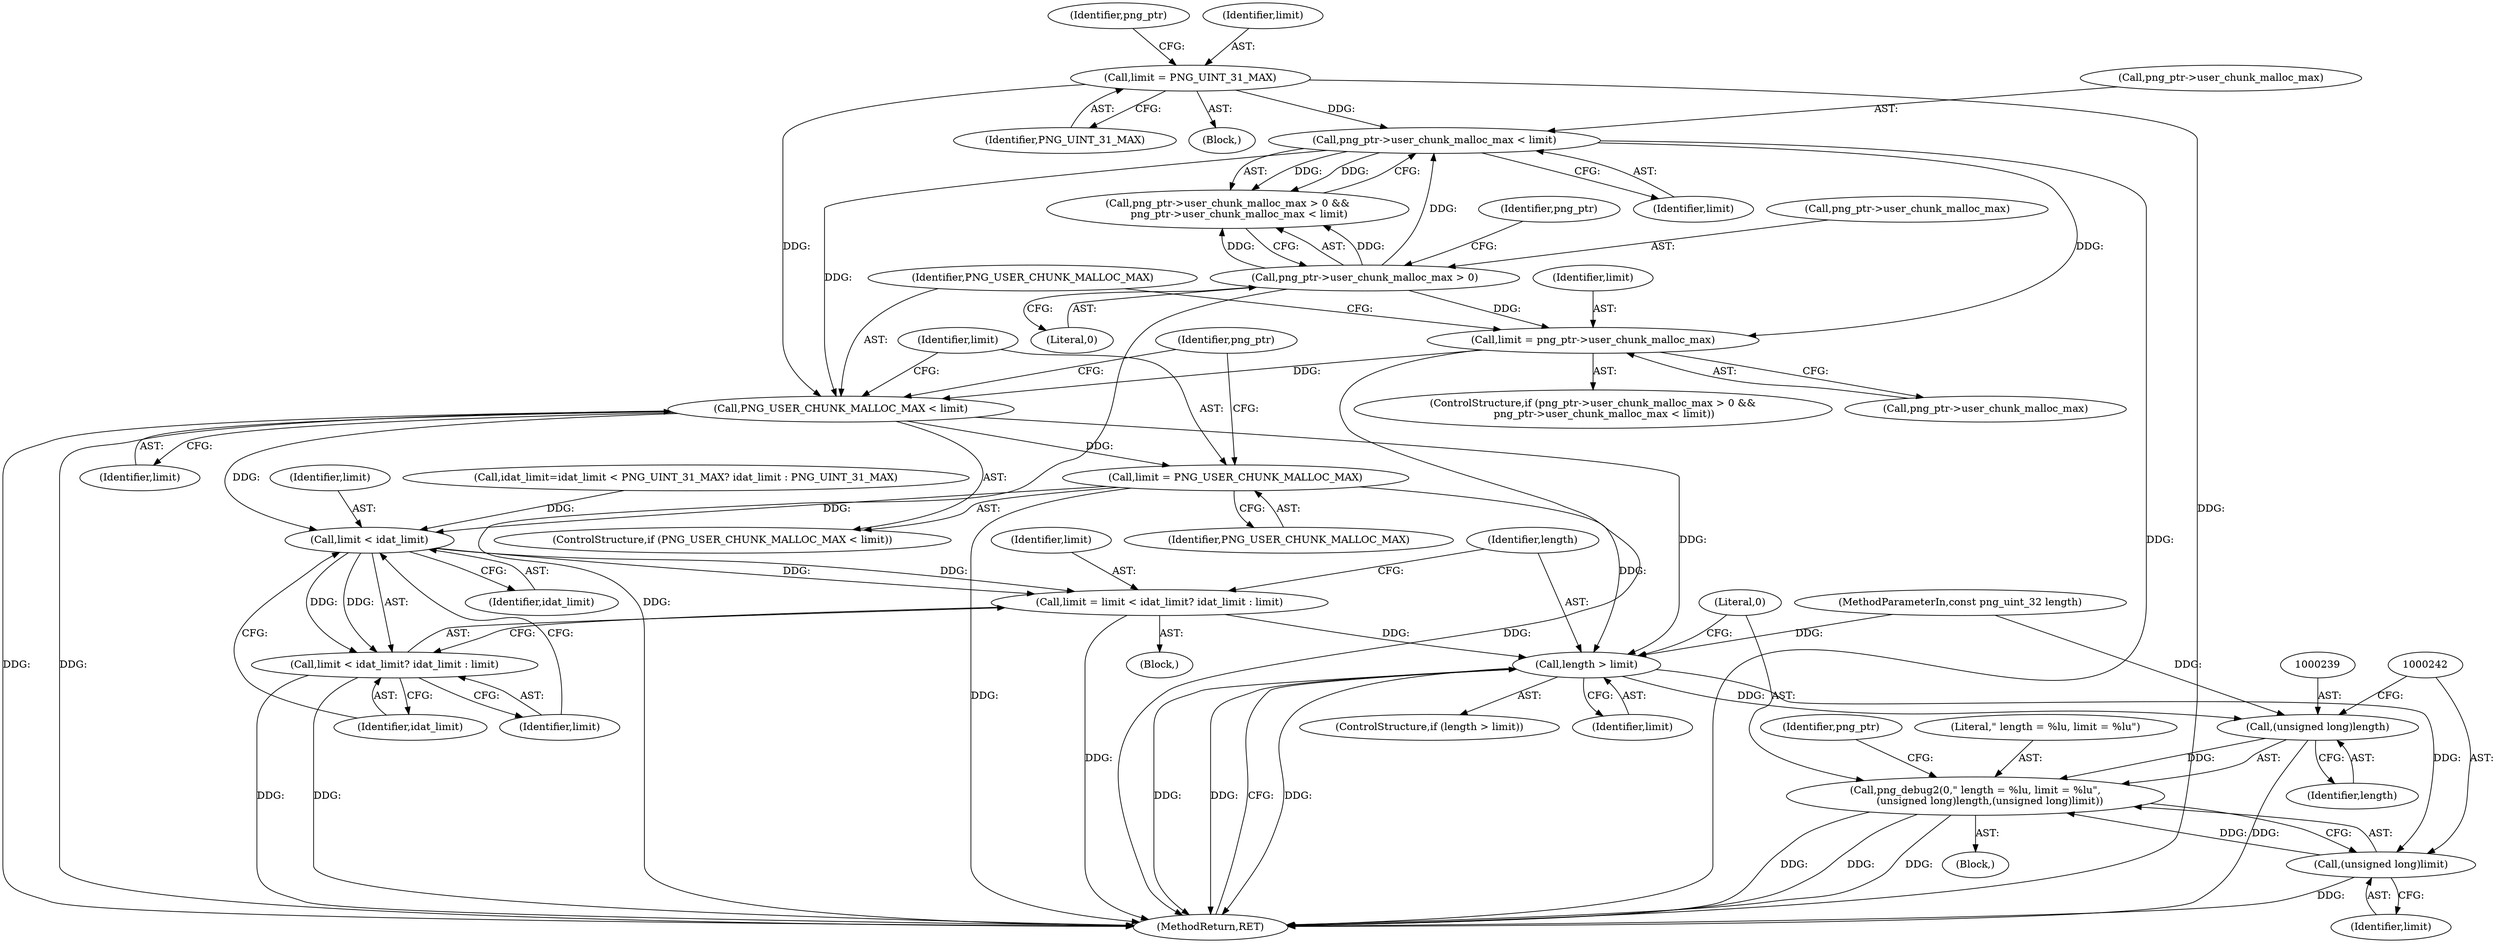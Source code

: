 digraph "0_libpng_8a05766cb74af05c04c53e6c9d60c13fc4d59bf2@API" {
"1000121" [label="(Call,limit = png_ptr->user_chunk_malloc_max)"];
"1000116" [label="(Call,png_ptr->user_chunk_malloc_max < limit)"];
"1000111" [label="(Call,png_ptr->user_chunk_malloc_max > 0)"];
"1000106" [label="(Call,limit = PNG_UINT_31_MAX)"];
"1000127" [label="(Call,PNG_USER_CHUNK_MALLOC_MAX < limit)"];
"1000130" [label="(Call,limit = PNG_USER_CHUNK_MALLOC_MAX)"];
"1000225" [label="(Call,limit < idat_limit)"];
"1000222" [label="(Call,limit = limit < idat_limit? idat_limit : limit)"];
"1000231" [label="(Call,length > limit)"];
"1000238" [label="(Call,(unsigned long)length)"];
"1000235" [label="(Call,png_debug2(0,\" length = %lu, limit = %lu\",\n         (unsigned long)length,(unsigned long)limit))"];
"1000241" [label="(Call,(unsigned long)limit)"];
"1000224" [label="(Call,limit < idat_limit? idat_limit : limit)"];
"1000108" [label="(Identifier,PNG_UINT_31_MAX)"];
"1000116" [label="(Call,png_ptr->user_chunk_malloc_max < limit)"];
"1000226" [label="(Identifier,limit)"];
"1000130" [label="(Call,limit = PNG_USER_CHUNK_MALLOC_MAX)"];
"1000109" [label="(ControlStructure,if (png_ptr->user_chunk_malloc_max > 0 &&\n       png_ptr->user_chunk_malloc_max < limit))"];
"1000111" [label="(Call,png_ptr->user_chunk_malloc_max > 0)"];
"1000247" [label="(MethodReturn,RET)"];
"1000117" [label="(Call,png_ptr->user_chunk_malloc_max)"];
"1000106" [label="(Call,limit = PNG_UINT_31_MAX)"];
"1000235" [label="(Call,png_debug2(0,\" length = %lu, limit = %lu\",\n         (unsigned long)length,(unsigned long)limit))"];
"1000243" [label="(Identifier,limit)"];
"1000223" [label="(Identifier,limit)"];
"1000232" [label="(Identifier,length)"];
"1000237" [label="(Literal,\" length = %lu, limit = %lu\")"];
"1000136" [label="(Identifier,png_ptr)"];
"1000120" [label="(Identifier,limit)"];
"1000110" [label="(Call,png_ptr->user_chunk_malloc_max > 0 &&\n       png_ptr->user_chunk_malloc_max < limit)"];
"1000115" [label="(Literal,0)"];
"1000225" [label="(Call,limit < idat_limit)"];
"1000127" [label="(Call,PNG_USER_CHUNK_MALLOC_MAX < limit)"];
"1000240" [label="(Identifier,length)"];
"1000236" [label="(Literal,0)"];
"1000118" [label="(Identifier,png_ptr)"];
"1000113" [label="(Identifier,png_ptr)"];
"1000230" [label="(ControlStructure,if (length > limit))"];
"1000123" [label="(Call,png_ptr->user_chunk_malloc_max)"];
"1000129" [label="(Identifier,limit)"];
"1000131" [label="(Identifier,limit)"];
"1000112" [label="(Call,png_ptr->user_chunk_malloc_max)"];
"1000227" [label="(Identifier,idat_limit)"];
"1000241" [label="(Call,(unsigned long)limit)"];
"1000128" [label="(Identifier,PNG_USER_CHUNK_MALLOC_MAX)"];
"1000238" [label="(Call,(unsigned long)length)"];
"1000224" [label="(Call,limit < idat_limit? idat_limit : limit)"];
"1000231" [label="(Call,length > limit)"];
"1000222" [label="(Call,limit = limit < idat_limit? idat_limit : limit)"];
"1000228" [label="(Identifier,idat_limit)"];
"1000107" [label="(Identifier,limit)"];
"1000214" [label="(Call,idat_limit=idat_limit < PNG_UINT_31_MAX? idat_limit : PNG_UINT_31_MAX)"];
"1000245" [label="(Identifier,png_ptr)"];
"1000233" [label="(Identifier,limit)"];
"1000234" [label="(Block,)"];
"1000139" [label="(Block,)"];
"1000122" [label="(Identifier,limit)"];
"1000103" [label="(MethodParameterIn,const png_uint_32 length)"];
"1000126" [label="(ControlStructure,if (PNG_USER_CHUNK_MALLOC_MAX < limit))"];
"1000104" [label="(Block,)"];
"1000132" [label="(Identifier,PNG_USER_CHUNK_MALLOC_MAX)"];
"1000229" [label="(Identifier,limit)"];
"1000121" [label="(Call,limit = png_ptr->user_chunk_malloc_max)"];
"1000121" -> "1000109"  [label="AST: "];
"1000121" -> "1000123"  [label="CFG: "];
"1000122" -> "1000121"  [label="AST: "];
"1000123" -> "1000121"  [label="AST: "];
"1000128" -> "1000121"  [label="CFG: "];
"1000121" -> "1000247"  [label="DDG: "];
"1000116" -> "1000121"  [label="DDG: "];
"1000111" -> "1000121"  [label="DDG: "];
"1000121" -> "1000127"  [label="DDG: "];
"1000116" -> "1000110"  [label="AST: "];
"1000116" -> "1000120"  [label="CFG: "];
"1000117" -> "1000116"  [label="AST: "];
"1000120" -> "1000116"  [label="AST: "];
"1000110" -> "1000116"  [label="CFG: "];
"1000116" -> "1000247"  [label="DDG: "];
"1000116" -> "1000110"  [label="DDG: "];
"1000116" -> "1000110"  [label="DDG: "];
"1000111" -> "1000116"  [label="DDG: "];
"1000106" -> "1000116"  [label="DDG: "];
"1000116" -> "1000127"  [label="DDG: "];
"1000111" -> "1000110"  [label="AST: "];
"1000111" -> "1000115"  [label="CFG: "];
"1000112" -> "1000111"  [label="AST: "];
"1000115" -> "1000111"  [label="AST: "];
"1000118" -> "1000111"  [label="CFG: "];
"1000110" -> "1000111"  [label="CFG: "];
"1000111" -> "1000247"  [label="DDG: "];
"1000111" -> "1000110"  [label="DDG: "];
"1000111" -> "1000110"  [label="DDG: "];
"1000106" -> "1000104"  [label="AST: "];
"1000106" -> "1000108"  [label="CFG: "];
"1000107" -> "1000106"  [label="AST: "];
"1000108" -> "1000106"  [label="AST: "];
"1000113" -> "1000106"  [label="CFG: "];
"1000106" -> "1000247"  [label="DDG: "];
"1000106" -> "1000127"  [label="DDG: "];
"1000127" -> "1000126"  [label="AST: "];
"1000127" -> "1000129"  [label="CFG: "];
"1000128" -> "1000127"  [label="AST: "];
"1000129" -> "1000127"  [label="AST: "];
"1000131" -> "1000127"  [label="CFG: "];
"1000136" -> "1000127"  [label="CFG: "];
"1000127" -> "1000247"  [label="DDG: "];
"1000127" -> "1000247"  [label="DDG: "];
"1000127" -> "1000130"  [label="DDG: "];
"1000127" -> "1000225"  [label="DDG: "];
"1000127" -> "1000231"  [label="DDG: "];
"1000130" -> "1000126"  [label="AST: "];
"1000130" -> "1000132"  [label="CFG: "];
"1000131" -> "1000130"  [label="AST: "];
"1000132" -> "1000130"  [label="AST: "];
"1000136" -> "1000130"  [label="CFG: "];
"1000130" -> "1000247"  [label="DDG: "];
"1000130" -> "1000225"  [label="DDG: "];
"1000130" -> "1000231"  [label="DDG: "];
"1000225" -> "1000224"  [label="AST: "];
"1000225" -> "1000227"  [label="CFG: "];
"1000226" -> "1000225"  [label="AST: "];
"1000227" -> "1000225"  [label="AST: "];
"1000228" -> "1000225"  [label="CFG: "];
"1000229" -> "1000225"  [label="CFG: "];
"1000225" -> "1000222"  [label="DDG: "];
"1000225" -> "1000222"  [label="DDG: "];
"1000214" -> "1000225"  [label="DDG: "];
"1000225" -> "1000224"  [label="DDG: "];
"1000225" -> "1000224"  [label="DDG: "];
"1000222" -> "1000139"  [label="AST: "];
"1000222" -> "1000224"  [label="CFG: "];
"1000223" -> "1000222"  [label="AST: "];
"1000224" -> "1000222"  [label="AST: "];
"1000232" -> "1000222"  [label="CFG: "];
"1000222" -> "1000247"  [label="DDG: "];
"1000222" -> "1000231"  [label="DDG: "];
"1000231" -> "1000230"  [label="AST: "];
"1000231" -> "1000233"  [label="CFG: "];
"1000232" -> "1000231"  [label="AST: "];
"1000233" -> "1000231"  [label="AST: "];
"1000236" -> "1000231"  [label="CFG: "];
"1000247" -> "1000231"  [label="CFG: "];
"1000231" -> "1000247"  [label="DDG: "];
"1000231" -> "1000247"  [label="DDG: "];
"1000231" -> "1000247"  [label="DDG: "];
"1000103" -> "1000231"  [label="DDG: "];
"1000231" -> "1000238"  [label="DDG: "];
"1000231" -> "1000241"  [label="DDG: "];
"1000238" -> "1000235"  [label="AST: "];
"1000238" -> "1000240"  [label="CFG: "];
"1000239" -> "1000238"  [label="AST: "];
"1000240" -> "1000238"  [label="AST: "];
"1000242" -> "1000238"  [label="CFG: "];
"1000238" -> "1000247"  [label="DDG: "];
"1000238" -> "1000235"  [label="DDG: "];
"1000103" -> "1000238"  [label="DDG: "];
"1000235" -> "1000234"  [label="AST: "];
"1000235" -> "1000241"  [label="CFG: "];
"1000236" -> "1000235"  [label="AST: "];
"1000237" -> "1000235"  [label="AST: "];
"1000241" -> "1000235"  [label="AST: "];
"1000245" -> "1000235"  [label="CFG: "];
"1000235" -> "1000247"  [label="DDG: "];
"1000235" -> "1000247"  [label="DDG: "];
"1000235" -> "1000247"  [label="DDG: "];
"1000241" -> "1000235"  [label="DDG: "];
"1000241" -> "1000243"  [label="CFG: "];
"1000242" -> "1000241"  [label="AST: "];
"1000243" -> "1000241"  [label="AST: "];
"1000241" -> "1000247"  [label="DDG: "];
"1000224" -> "1000228"  [label="CFG: "];
"1000224" -> "1000229"  [label="CFG: "];
"1000228" -> "1000224"  [label="AST: "];
"1000229" -> "1000224"  [label="AST: "];
"1000224" -> "1000247"  [label="DDG: "];
"1000224" -> "1000247"  [label="DDG: "];
}
